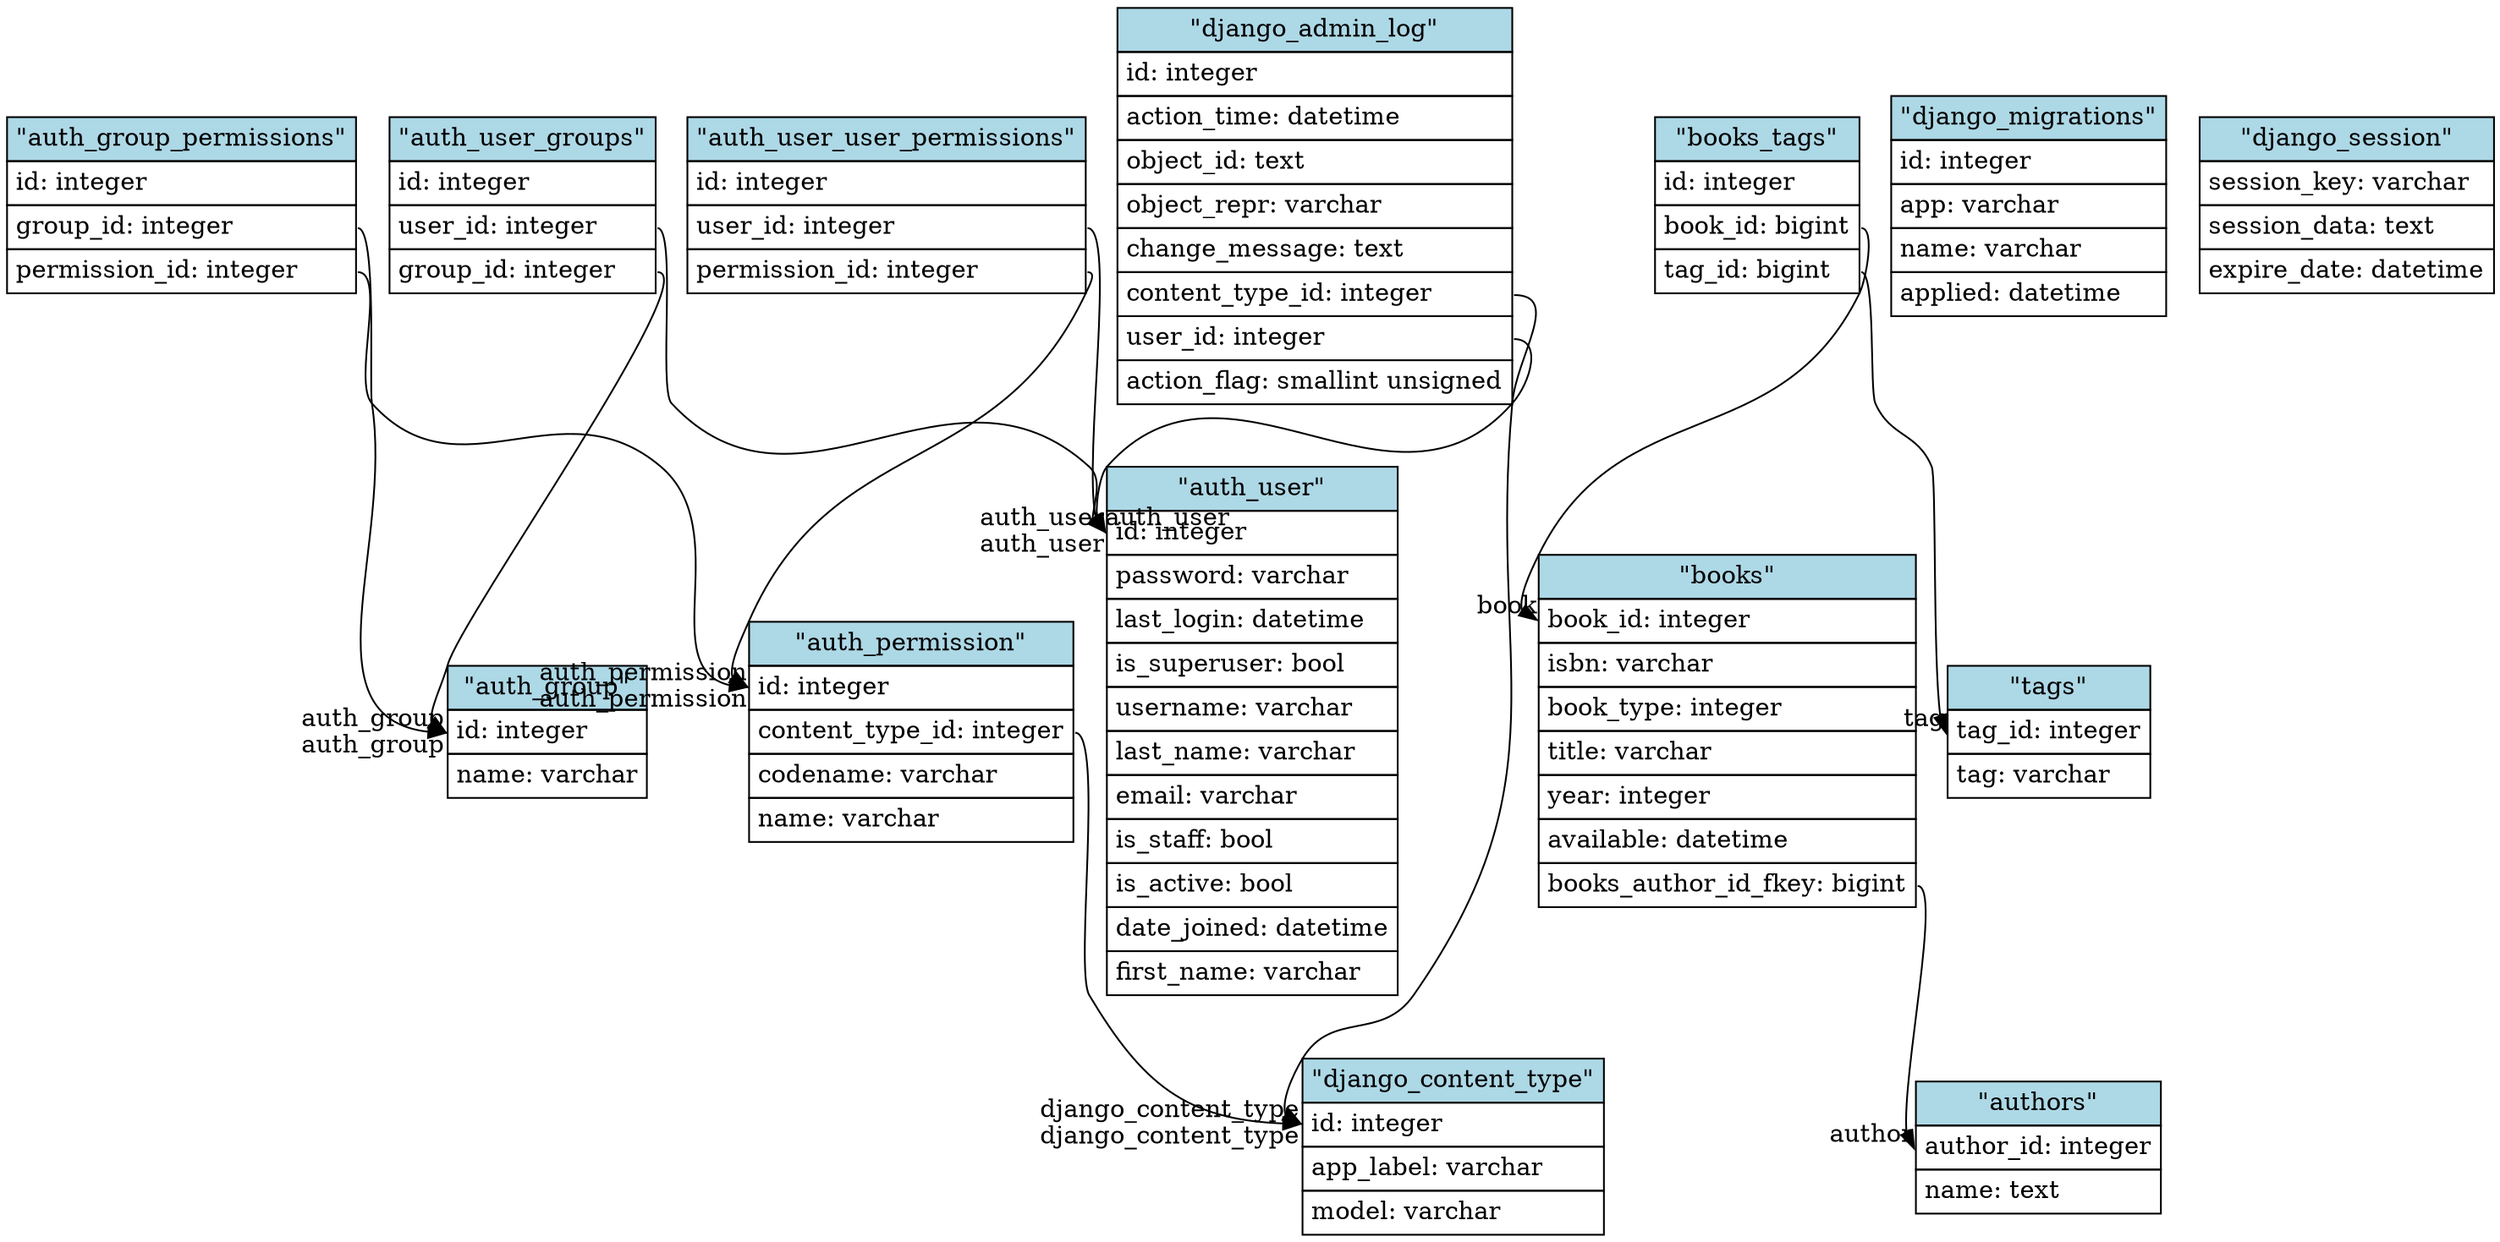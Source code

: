 // Generated by xo.
digraph django_db {
	// Defaults
	node [shape=none
	 margin=0]
	
	// Nodes (tables)
	"auth_group" [ label=<
		<table border="0" cellborder="1" cellspacing="0" cellpadding="4">
		<tr><td bgcolor="lightblue">"auth_group"</td></tr>
		<tr><td align="left" PORT="id">id: integer</td></tr>
		<tr><td align="left" PORT="name">name: varchar</td></tr>
		</table>> ]
	
	"auth_group_permissions" [ label=<
		<table border="0" cellborder="1" cellspacing="0" cellpadding="4">
		<tr><td bgcolor="lightblue">"auth_group_permissions"</td></tr>
		<tr><td align="left" PORT="id">id: integer</td></tr>
		<tr><td align="left" PORT="group_id">group_id: integer</td></tr>
		<tr><td align="left" PORT="permission_id">permission_id: integer</td></tr>
		</table>> ]
	
	"auth_permission" [ label=<
		<table border="0" cellborder="1" cellspacing="0" cellpadding="4">
		<tr><td bgcolor="lightblue">"auth_permission"</td></tr>
		<tr><td align="left" PORT="id">id: integer</td></tr>
		<tr><td align="left" PORT="content_type_id">content_type_id: integer</td></tr>
		<tr><td align="left" PORT="codename">codename: varchar</td></tr>
		<tr><td align="left" PORT="name">name: varchar</td></tr>
		</table>> ]
	
	"auth_user" [ label=<
		<table border="0" cellborder="1" cellspacing="0" cellpadding="4">
		<tr><td bgcolor="lightblue">"auth_user"</td></tr>
		<tr><td align="left" PORT="id">id: integer</td></tr>
		<tr><td align="left" PORT="password">password: varchar</td></tr>
		<tr><td align="left" PORT="last_login">last_login: datetime</td></tr>
		<tr><td align="left" PORT="is_superuser">is_superuser: bool</td></tr>
		<tr><td align="left" PORT="username">username: varchar</td></tr>
		<tr><td align="left" PORT="last_name">last_name: varchar</td></tr>
		<tr><td align="left" PORT="email">email: varchar</td></tr>
		<tr><td align="left" PORT="is_staff">is_staff: bool</td></tr>
		<tr><td align="left" PORT="is_active">is_active: bool</td></tr>
		<tr><td align="left" PORT="date_joined">date_joined: datetime</td></tr>
		<tr><td align="left" PORT="first_name">first_name: varchar</td></tr>
		</table>> ]
	
	"auth_user_groups" [ label=<
		<table border="0" cellborder="1" cellspacing="0" cellpadding="4">
		<tr><td bgcolor="lightblue">"auth_user_groups"</td></tr>
		<tr><td align="left" PORT="id">id: integer</td></tr>
		<tr><td align="left" PORT="user_id">user_id: integer</td></tr>
		<tr><td align="left" PORT="group_id">group_id: integer</td></tr>
		</table>> ]
	
	"auth_user_user_permissions" [ label=<
		<table border="0" cellborder="1" cellspacing="0" cellpadding="4">
		<tr><td bgcolor="lightblue">"auth_user_user_permissions"</td></tr>
		<tr><td align="left" PORT="id">id: integer</td></tr>
		<tr><td align="left" PORT="user_id">user_id: integer</td></tr>
		<tr><td align="left" PORT="permission_id">permission_id: integer</td></tr>
		</table>> ]
	
	"authors" [ label=<
		<table border="0" cellborder="1" cellspacing="0" cellpadding="4">
		<tr><td bgcolor="lightblue">"authors"</td></tr>
		<tr><td align="left" PORT="author_id">author_id: integer</td></tr>
		<tr><td align="left" PORT="name">name: text</td></tr>
		</table>> ]
	
	"books" [ label=<
		<table border="0" cellborder="1" cellspacing="0" cellpadding="4">
		<tr><td bgcolor="lightblue">"books"</td></tr>
		<tr><td align="left" PORT="book_id">book_id: integer</td></tr>
		<tr><td align="left" PORT="isbn">isbn: varchar</td></tr>
		<tr><td align="left" PORT="book_type">book_type: integer</td></tr>
		<tr><td align="left" PORT="title">title: varchar</td></tr>
		<tr><td align="left" PORT="year">year: integer</td></tr>
		<tr><td align="left" PORT="available">available: datetime</td></tr>
		<tr><td align="left" PORT="books_author_id_fkey">books_author_id_fkey: bigint</td></tr>
		</table>> ]
	
	"books_tags" [ label=<
		<table border="0" cellborder="1" cellspacing="0" cellpadding="4">
		<tr><td bgcolor="lightblue">"books_tags"</td></tr>
		<tr><td align="left" PORT="id">id: integer</td></tr>
		<tr><td align="left" PORT="book_id">book_id: bigint</td></tr>
		<tr><td align="left" PORT="tag_id">tag_id: bigint</td></tr>
		</table>> ]
	
	"django_admin_log" [ label=<
		<table border="0" cellborder="1" cellspacing="0" cellpadding="4">
		<tr><td bgcolor="lightblue">"django_admin_log"</td></tr>
		<tr><td align="left" PORT="id">id: integer</td></tr>
		<tr><td align="left" PORT="action_time">action_time: datetime</td></tr>
		<tr><td align="left" PORT="object_id">object_id: text</td></tr>
		<tr><td align="left" PORT="object_repr">object_repr: varchar</td></tr>
		<tr><td align="left" PORT="change_message">change_message: text</td></tr>
		<tr><td align="left" PORT="content_type_id">content_type_id: integer</td></tr>
		<tr><td align="left" PORT="user_id">user_id: integer</td></tr>
		<tr><td align="left" PORT="action_flag">action_flag: smallint unsigned</td></tr>
		</table>> ]
	
	"django_content_type" [ label=<
		<table border="0" cellborder="1" cellspacing="0" cellpadding="4">
		<tr><td bgcolor="lightblue">"django_content_type"</td></tr>
		<tr><td align="left" PORT="id">id: integer</td></tr>
		<tr><td align="left" PORT="app_label">app_label: varchar</td></tr>
		<tr><td align="left" PORT="model">model: varchar</td></tr>
		</table>> ]
	
	"django_migrations" [ label=<
		<table border="0" cellborder="1" cellspacing="0" cellpadding="4">
		<tr><td bgcolor="lightblue">"django_migrations"</td></tr>
		<tr><td align="left" PORT="id">id: integer</td></tr>
		<tr><td align="left" PORT="app">app: varchar</td></tr>
		<tr><td align="left" PORT="name">name: varchar</td></tr>
		<tr><td align="left" PORT="applied">applied: datetime</td></tr>
		</table>> ]
	
	"django_session" [ label=<
		<table border="0" cellborder="1" cellspacing="0" cellpadding="4">
		<tr><td bgcolor="lightblue">"django_session"</td></tr>
		<tr><td align="left" PORT="session_key">session_key: varchar</td></tr>
		<tr><td align="left" PORT="session_data">session_data: text</td></tr>
		<tr><td align="left" PORT="expire_date">expire_date: datetime</td></tr>
		</table>> ]
	
	"tags" [ label=<
		<table border="0" cellborder="1" cellspacing="0" cellpadding="4">
		<tr><td bgcolor="lightblue">"tags"</td></tr>
		<tr><td align="left" PORT="tag_id">tag_id: integer</td></tr>
		<tr><td align="left" PORT="tag">tag: varchar</td></tr>
		</table>> ]
	
	"auth_group_permissions":"group_id":e -> "auth_group":"id":w [
		headlabel="auth_group"]
	"auth_group_permissions":"permission_id":e -> "auth_permission":"id":w [
		headlabel="auth_permission"]
	"auth_permission":"content_type_id":e -> "django_content_type":"id":w [
		headlabel="django_content_type"]
	"auth_user_groups":"group_id":e -> "auth_group":"id":w [
		headlabel="auth_group"]
	"auth_user_groups":"user_id":e -> "auth_user":"id":w [
		headlabel="auth_user"]
	"auth_user_user_permissions":"permission_id":e -> "auth_permission":"id":w [
		headlabel="auth_permission"]
	"auth_user_user_permissions":"user_id":e -> "auth_user":"id":w [
		headlabel="auth_user"]
	"books":"books_author_id_fkey":e -> "authors":"author_id":w [
		headlabel="author"]
	"books_tags":"book_id":e -> "books":"book_id":w [
		headlabel="book"]
	"books_tags":"tag_id":e -> "tags":"tag_id":w [
		headlabel="tag"]
	"django_admin_log":"content_type_id":e -> "django_content_type":"id":w [
		headlabel="django_content_type"]
	"django_admin_log":"user_id":e -> "auth_user":"id":w [
		headlabel="auth_user"]
}

